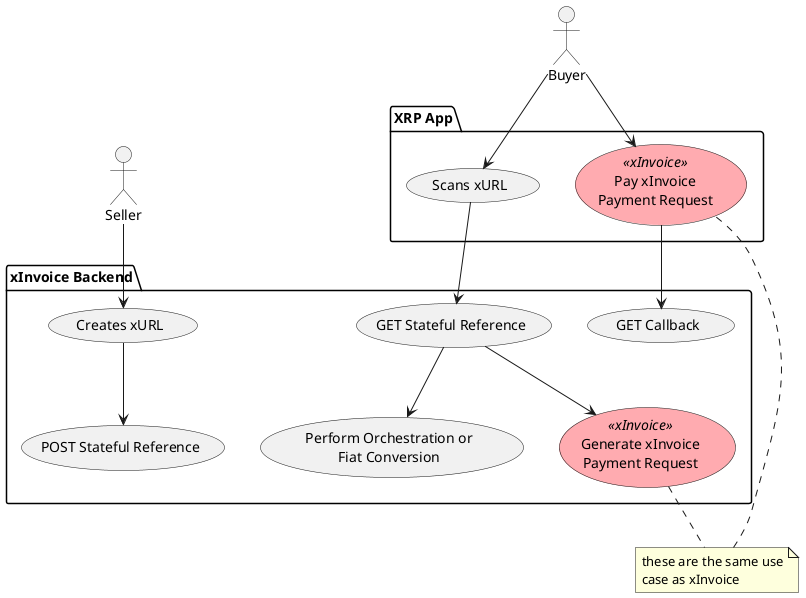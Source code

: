 @startuml xurl_usecase

skinparam usecase {
    BackgroundColor<< xInvoice >> #ffabb0
}

package "XRP App" {
    (Scans xURL)
    (Pay xInvoice\nPayment Request) as (PayInvoice)<<xInvoice>>
}

package "xInvoice Backend" {
    (GET Callback)
    (Creates xURL)
    (Generate xInvoice\nPayment Request) as (GenerateInvoice)<<xInvoice>>
    (POST Stateful Reference)
    (Perform Orchestration or\nFiat Conversion) as (Orchestrate)
    (GET Stateful Reference)
}

Seller-->(Creates xURL)
(Creates xURL)-->(POST Stateful Reference)

Buyer-->(Scans xURL)
(Scans xURL)-->(GET Stateful Reference)
(GET Stateful Reference)-->(Orchestrate)
(GET Stateful Reference)-->(GenerateInvoice)

Buyer-->(PayInvoice)
(PayInvoice)-->(GET Callback)

note "these are the same use\ncase as xInvoice " as N2
(GenerateInvoice) .. N2
N2 .. (PayInvoice)

@enduml



